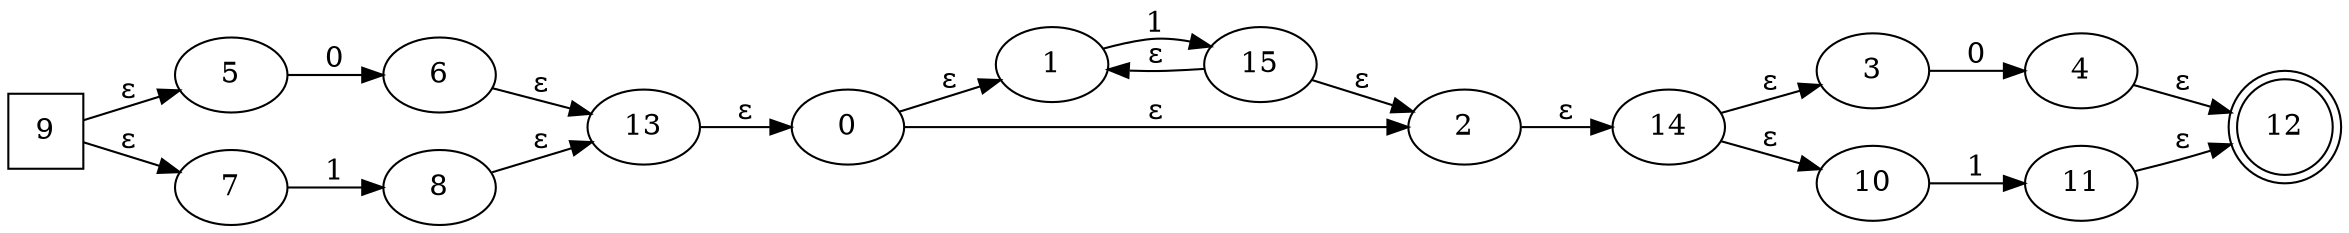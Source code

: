 digraph G {
	rankdir=LR;
	0->1[ label=ɛ ];
	0->2[ label=ɛ ];
	3->4[ label=0 ];
	5->6[ label=0 ];
	7->8[ label=1 ];
	9->5[ label=ɛ ];
	9->7[ label=ɛ ];
	10->11[ label=1 ];
	11->12[ label=ɛ ];
	8->13[ label=ɛ ];
	13->0[ label=ɛ ];
	6->13[ label=ɛ ];
	4->12[ label=ɛ ];
	2->14[ label=ɛ ];
	15->2[ label=ɛ ];
	15->1[ label=ɛ ];
	14->3[ label=ɛ ];
	14->10[ label=ɛ ];
	1->15[ label=1 ];
	0;
	1;
	10;
	11;
	12 [ shape=doublecircle ];
	13;
	14;
	15;
	2;
	3;
	4;
	5;
	6;
	7;
	8;
	9 [ shape=square ];

}

